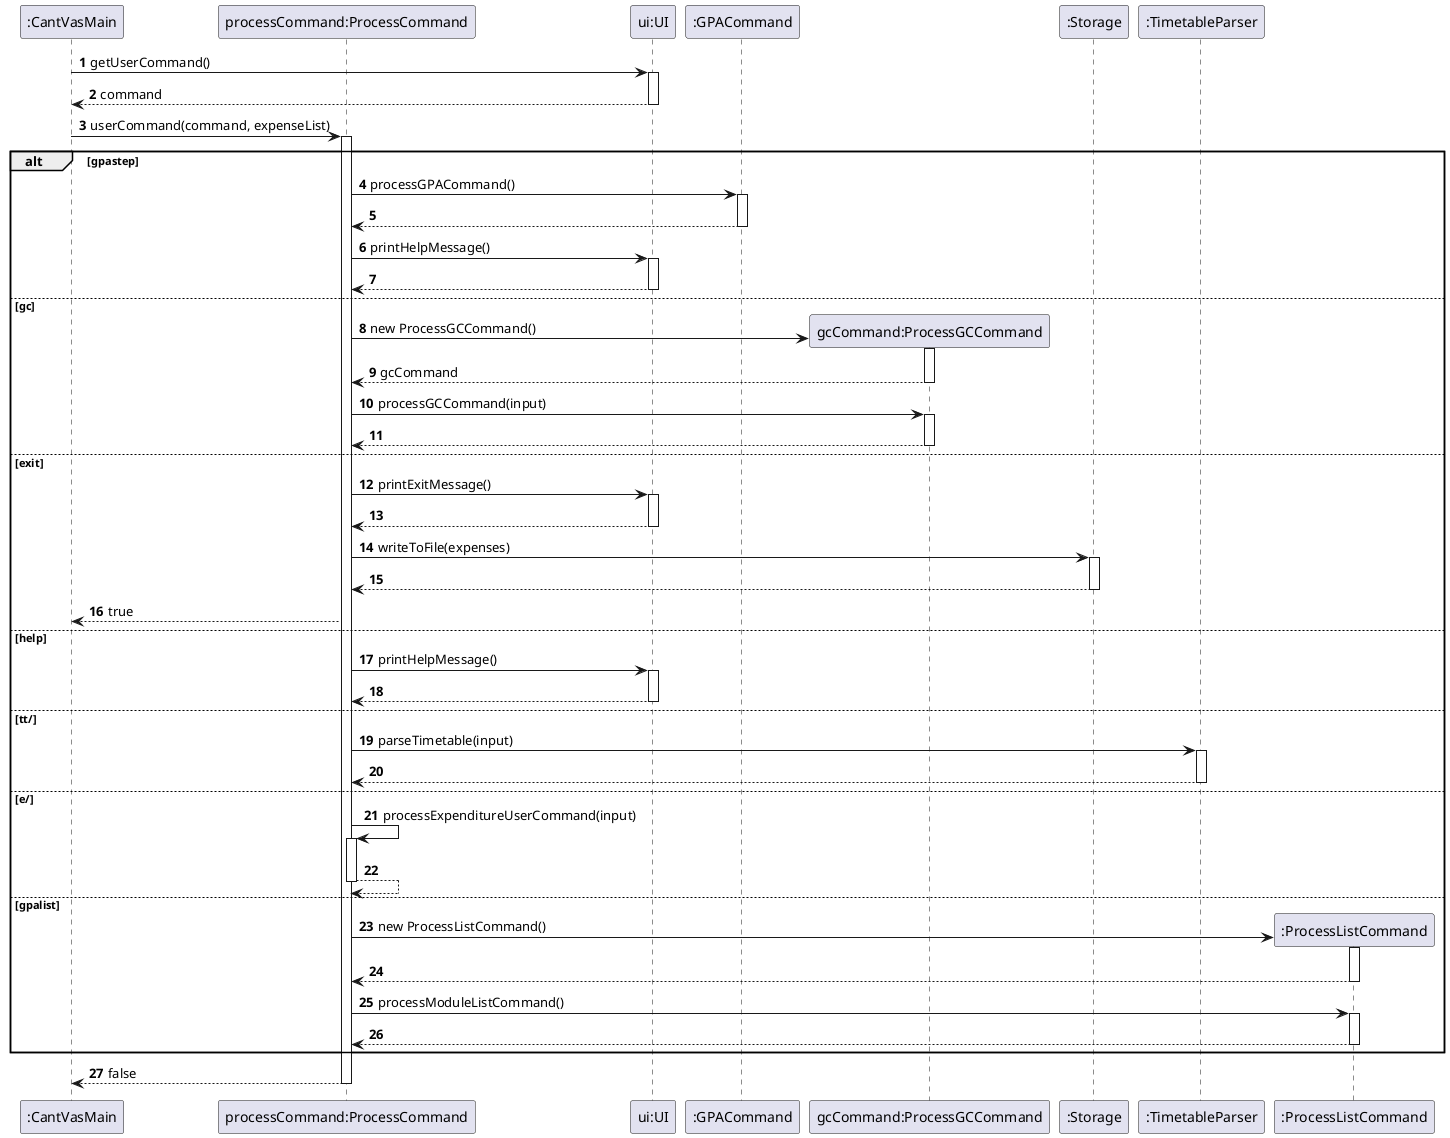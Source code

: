 @startuml
'https://plantuml.com/sequence-diagram

autonumber
participant ":CantVasMain" as cantVasMain
participant "processCommand:ProcessCommand" as processCommand
participant "ui:UI" as ui
participant ":GPACommand" as gpaCommand
participant "gcCommand:ProcessGCCommand" as gcCommand
participant ":Storage" as storage
participant ":TimetableParser" as timetableParser
participant ":ProcessListCommand" as processListCommand

cantVasMain -> ui: getUserCommand()
activate ui

ui --> cantVasMain: command
deactivate ui

cantVasMain -> processCommand: userCommand(command, expenseList)
activate processCommand

alt gpastep
    processCommand -> gpaCommand: processGPACommand()
    activate gpaCommand
    processCommand <--gpaCommand
    deactivate gpaCommand
    processCommand ->ui: printHelpMessage()
    activate ui
    ui --> processCommand
    deactivate ui

else gc
    create gcCommand
    processCommand -> gcCommand: new ProcessGCCommand()
    activate gcCommand
    processCommand <-- gcCommand: gcCommand
    deactivate gcCommand
    processCommand -> gcCommand: processGCCommand(input)
    activate gcCommand
    gcCommand --> processCommand:
    deactivate gcCommand

else exit
    processCommand -> ui: printExitMessage()
    activate ui
    ui --> processCommand:
    deactivate ui
    processCommand -> storage: writeToFile(expenses)
    activate storage
    processCommand <-- storage:
    deactivate storage
    processCommand --> cantVasMain: true

else help
    processCommand -> ui: printHelpMessage()
    activate ui
    ui --> processCommand:
    deactivate ui

else tt/
    processCommand ->timetableParser: parseTimetable(input)
    activate timetableParser
    processCommand <--timetableParser:
    deactivate timetableParser

else e/
    processCommand -> processCommand: processExpenditureUserCommand(input)
    activate processCommand
    processCommand --> processCommand:
    deactivate processCommand

else gpalist
    create processListCommand
    processCommand -> processListCommand: new ProcessListCommand()
    activate processListCommand
    processCommand <-- processListCommand:
    deactivate processListCommand
    processCommand -> processListCommand: processModuleListCommand()
    activate processListCommand
    processCommand <-- processListCommand:
    deactivate processListCommand
end
processCommand --> cantVasMain: false
deactivate processCommand

@enduml
